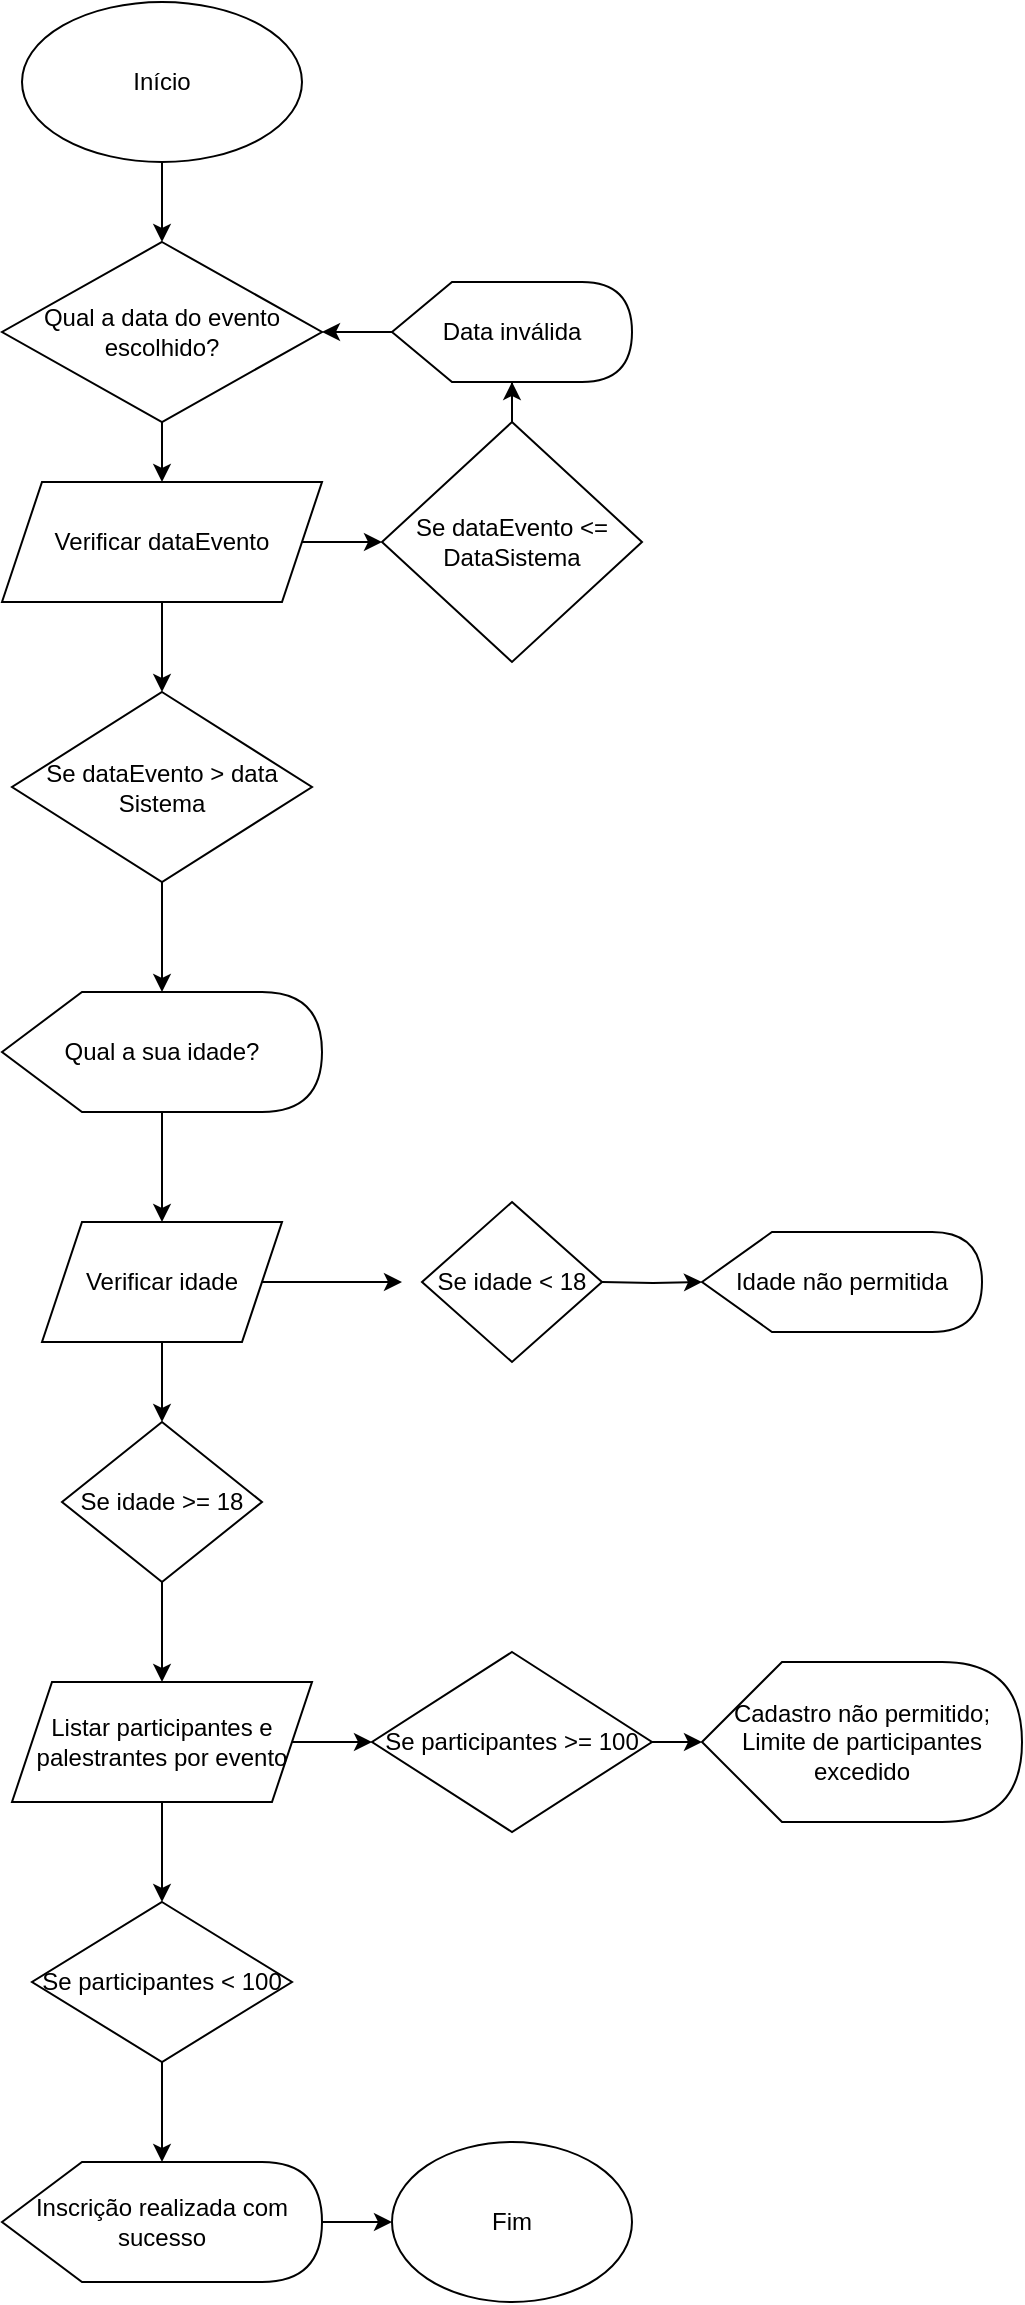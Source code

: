 <mxfile version="20.2.3" type="github">
  <diagram id="tJno88tq2ZMfg9BkjTdh" name="Página-1">
    <mxGraphModel dx="1705" dy="768" grid="1" gridSize="10" guides="1" tooltips="1" connect="1" arrows="1" fold="1" page="1" pageScale="1" pageWidth="827" pageHeight="1169" math="0" shadow="0">
      <root>
        <mxCell id="0" />
        <mxCell id="1" parent="0" />
        <mxCell id="RgFRMSChoJaZ38QJNm0s-1" style="edgeStyle=orthogonalEdgeStyle;rounded=0;orthogonalLoop=1;jettySize=auto;html=1;entryX=0.5;entryY=0;entryDx=0;entryDy=0;align=center;labelPosition=center;verticalLabelPosition=middle;verticalAlign=middle;" parent="1" source="RgFRMSChoJaZ38QJNm0s-2" target="RgFRMSChoJaZ38QJNm0s-4" edge="1">
          <mxGeometry relative="1" as="geometry" />
        </mxCell>
        <mxCell id="RgFRMSChoJaZ38QJNm0s-2" value="Início" style="ellipse;whiteSpace=wrap;html=1;align=center;labelPosition=center;verticalLabelPosition=middle;verticalAlign=middle;" parent="1" vertex="1">
          <mxGeometry x="-60" y="40" width="140" height="80" as="geometry" />
        </mxCell>
        <mxCell id="q9jfc3Yq7v1mE4wtLVZI-23" value="" style="edgeStyle=orthogonalEdgeStyle;rounded=0;orthogonalLoop=1;jettySize=auto;html=1;" edge="1" parent="1" source="RgFRMSChoJaZ38QJNm0s-4" target="RgFRMSChoJaZ38QJNm0s-10">
          <mxGeometry relative="1" as="geometry" />
        </mxCell>
        <mxCell id="RgFRMSChoJaZ38QJNm0s-4" value="Qual a data do evento escolhido?" style="rhombus;whiteSpace=wrap;html=1;align=center;labelPosition=center;verticalLabelPosition=middle;verticalAlign=middle;" parent="1" vertex="1">
          <mxGeometry x="-70" y="160" width="160" height="90" as="geometry" />
        </mxCell>
        <mxCell id="q9jfc3Yq7v1mE4wtLVZI-34" value="" style="edgeStyle=orthogonalEdgeStyle;rounded=0;orthogonalLoop=1;jettySize=auto;html=1;" edge="1" parent="1" source="RgFRMSChoJaZ38QJNm0s-5" target="RgFRMSChoJaZ38QJNm0s-4">
          <mxGeometry relative="1" as="geometry" />
        </mxCell>
        <mxCell id="RgFRMSChoJaZ38QJNm0s-5" value="Data inválida" style="shape=display;whiteSpace=wrap;html=1;align=center;labelPosition=center;verticalLabelPosition=middle;verticalAlign=middle;" parent="1" vertex="1">
          <mxGeometry x="125" y="180" width="120" height="50" as="geometry" />
        </mxCell>
        <mxCell id="RgFRMSChoJaZ38QJNm0s-6" style="edgeStyle=orthogonalEdgeStyle;rounded=0;orthogonalLoop=1;jettySize=auto;html=1;entryX=0.5;entryY=0;entryDx=0;entryDy=0;align=center;labelPosition=center;verticalLabelPosition=middle;verticalAlign=middle;" parent="1" source="RgFRMSChoJaZ38QJNm0s-7" target="RgFRMSChoJaZ38QJNm0s-18" edge="1">
          <mxGeometry relative="1" as="geometry" />
        </mxCell>
        <mxCell id="RgFRMSChoJaZ38QJNm0s-7" value="Qual a sua idade?" style="shape=display;whiteSpace=wrap;html=1;align=center;labelPosition=center;verticalLabelPosition=middle;verticalAlign=middle;" parent="1" vertex="1">
          <mxGeometry x="-70" y="535" width="160" height="60" as="geometry" />
        </mxCell>
        <mxCell id="q9jfc3Yq7v1mE4wtLVZI-25" value="" style="edgeStyle=orthogonalEdgeStyle;rounded=0;orthogonalLoop=1;jettySize=auto;html=1;" edge="1" parent="1" source="RgFRMSChoJaZ38QJNm0s-10" target="q9jfc3Yq7v1mE4wtLVZI-24">
          <mxGeometry relative="1" as="geometry" />
        </mxCell>
        <mxCell id="q9jfc3Yq7v1mE4wtLVZI-28" value="" style="edgeStyle=orthogonalEdgeStyle;rounded=0;orthogonalLoop=1;jettySize=auto;html=1;" edge="1" parent="1" source="RgFRMSChoJaZ38QJNm0s-10" target="q9jfc3Yq7v1mE4wtLVZI-27">
          <mxGeometry relative="1" as="geometry" />
        </mxCell>
        <mxCell id="RgFRMSChoJaZ38QJNm0s-10" value="Verificar dataEvento" style="shape=parallelogram;perimeter=parallelogramPerimeter;whiteSpace=wrap;html=1;fixedSize=1;align=center;labelPosition=center;verticalLabelPosition=middle;verticalAlign=middle;" parent="1" vertex="1">
          <mxGeometry x="-70" y="280" width="160" height="60" as="geometry" />
        </mxCell>
        <mxCell id="RgFRMSChoJaZ38QJNm0s-13" value="&lt;span style=&quot;color: rgba(0, 0, 0, 0); font-family: monospace; font-size: 0px;&quot;&gt;%3CmxGraphModel%3E%3Croot%3E%3CmxCell%20id%3D%220%22%2F%3E%3CmxCell%20id%3D%221%22%20parent%3D%220%22%2F%3E%3CmxCell%20id%3D%222%22%20value%3D%22Se%20a%20data%20for%20anterior%20a%20data%20atual%22%20style%3D%22edgeStyle%3DorthogonalEdgeStyle%3Brounded%3D0%3BorthogonalLoop%3D1%3BjettySize%3Dauto%3Bhtml%3D1%3BstartArrow%3Dnone%3B%22%20edge%3D%221%22%20parent%3D%221%22%3E%3CmxGeometry%20relative%3D%221%22%20as%3D%22geometry%22%3E%3CmxPoint%20x%3D%22250%22%20y%3D%22270%22%20as%3D%22sourcePoint%22%2F%3E%3CmxPoint%20x%3D%22320%22%20y%3D%22270%22%20as%3D%22targetPoint%22%2F%3E%3CArray%20as%3D%22points%22%3E%3CmxPoint%20x%3D%22360%22%20y%3D%22270%22%2F%3E%3CmxPoint%20x%3D%22360%22%20y%3D%22280%22%2F%3E%3CmxPoint%20x%3D%22320%22%20y%3D%22280%22%2F%3E%3C%2FArray%3E%3C%2FmxGeometry%3E%3C%2FmxCell%3E%3C%2Froot%3E%3C%2FmxGraphModel%3E&lt;/span&gt;&lt;span style=&quot;color: rgba(0, 0, 0, 0); font-family: monospace; font-size: 0px;&quot;&gt;%3CmxGraphModel%3E%3Croot%3E%3CmxCell%20id%3D%220%22%2F%3E%3CmxCell%20id%3D%221%22%20parent%3D%220%22%2F%3E%3CmxCell%20id%3D%222%22%20value%3D%22Se%20a%20data%20for%20anterior%20a%20data%20atual%22%20style%3D%22edgeStyle%3DorthogonalEdgeStyle%3Brounded%3D0%3BorthogonalLoop%3D1%3BjettySize%3Dauto%3Bhtml%3D1%3BstartArrow%3Dnone%3B%22%20edge%3D%221%22%20parent%3D%221%22%3E%3CmxGeometry%20relative%3D%221%22%20as%3D%22geometry%22%3E%3CmxPoint%20x%3D%22250%22%20y%3D%22270%22%20as%3D%22sourcePoint%22%2F%3E%3CmxPoint%20x%3D%22320%22%20y%3D%22270%22%20as%3D%22targetPoint%22%2F%3E%3CArray%20as%3D%22points%22%3E%3CmxPoint%20x%3D%22360%22%20y%3D%22270%22%2F%3E%3CmxPoint%20x%3D%22360%22%20y%3D%22280%22%2F%3E%3CmxPoint%20x%3D%22320%22%20y%3D%22280%22%2F%3E%3C%2FArray%3E%3C%2FmxGeometry%3E%3C%2FmxCell%3E%3C%2Froot%3E%3C%2FmxGraphModel%3ESe&#39;&lt;/span&gt;" style="text;html=1;align=center;verticalAlign=middle;resizable=0;points=[];autosize=1;strokeColor=none;fillColor=none;labelPosition=center;verticalLabelPosition=middle;" parent="1" vertex="1">
          <mxGeometry x="280" y="475" width="20" height="30" as="geometry" />
        </mxCell>
        <mxCell id="RgFRMSChoJaZ38QJNm0s-16" style="edgeStyle=orthogonalEdgeStyle;rounded=0;orthogonalLoop=1;jettySize=auto;html=1;align=center;labelPosition=center;verticalLabelPosition=middle;verticalAlign=middle;" parent="1" source="RgFRMSChoJaZ38QJNm0s-18" edge="1">
          <mxGeometry relative="1" as="geometry">
            <mxPoint x="130" y="680" as="targetPoint" />
          </mxGeometry>
        </mxCell>
        <mxCell id="q9jfc3Yq7v1mE4wtLVZI-12" value="" style="edgeStyle=orthogonalEdgeStyle;rounded=0;orthogonalLoop=1;jettySize=auto;html=1;" edge="1" parent="1" source="RgFRMSChoJaZ38QJNm0s-18" target="q9jfc3Yq7v1mE4wtLVZI-10">
          <mxGeometry relative="1" as="geometry" />
        </mxCell>
        <mxCell id="RgFRMSChoJaZ38QJNm0s-18" value="Verificar idade" style="shape=parallelogram;perimeter=parallelogramPerimeter;whiteSpace=wrap;html=1;fixedSize=1;align=center;labelPosition=center;verticalLabelPosition=middle;verticalAlign=middle;" parent="1" vertex="1">
          <mxGeometry x="-50" y="650" width="120" height="60" as="geometry" />
        </mxCell>
        <mxCell id="RgFRMSChoJaZ38QJNm0s-19" style="edgeStyle=orthogonalEdgeStyle;rounded=0;orthogonalLoop=1;jettySize=auto;html=1;entryX=0;entryY=0.5;entryDx=0;entryDy=0;entryPerimeter=0;align=center;labelPosition=center;verticalLabelPosition=middle;verticalAlign=middle;" parent="1" target="RgFRMSChoJaZ38QJNm0s-23" edge="1">
          <mxGeometry relative="1" as="geometry">
            <mxPoint x="230" y="680" as="sourcePoint" />
          </mxGeometry>
        </mxCell>
        <mxCell id="RgFRMSChoJaZ38QJNm0s-23" value="Idade não permitida" style="shape=display;whiteSpace=wrap;html=1;align=center;labelPosition=center;verticalLabelPosition=middle;verticalAlign=middle;" parent="1" vertex="1">
          <mxGeometry x="280" y="655" width="140" height="50" as="geometry" />
        </mxCell>
        <mxCell id="q9jfc3Yq7v1mE4wtLVZI-14" value="" style="edgeStyle=orthogonalEdgeStyle;rounded=0;orthogonalLoop=1;jettySize=auto;html=1;" edge="1" parent="1" source="RgFRMSChoJaZ38QJNm0s-26" target="q9jfc3Yq7v1mE4wtLVZI-6">
          <mxGeometry relative="1" as="geometry" />
        </mxCell>
        <mxCell id="q9jfc3Yq7v1mE4wtLVZI-21" value="" style="edgeStyle=orthogonalEdgeStyle;rounded=0;orthogonalLoop=1;jettySize=auto;html=1;" edge="1" parent="1" source="RgFRMSChoJaZ38QJNm0s-26" target="q9jfc3Yq7v1mE4wtLVZI-20">
          <mxGeometry relative="1" as="geometry" />
        </mxCell>
        <mxCell id="RgFRMSChoJaZ38QJNm0s-26" value="Listar participantes e palestrantes por evento" style="shape=parallelogram;perimeter=parallelogramPerimeter;whiteSpace=wrap;html=1;fixedSize=1;align=center;labelPosition=center;verticalLabelPosition=middle;verticalAlign=middle;" parent="1" vertex="1">
          <mxGeometry x="-65" y="880" width="150" height="60" as="geometry" />
        </mxCell>
        <mxCell id="RgFRMSChoJaZ38QJNm0s-31" value="Cadastro não permitido; Limite de participantes excedido" style="shape=display;whiteSpace=wrap;html=1;align=center;labelPosition=center;verticalLabelPosition=middle;verticalAlign=middle;" parent="1" vertex="1">
          <mxGeometry x="280" y="870" width="160" height="80" as="geometry" />
        </mxCell>
        <mxCell id="RgFRMSChoJaZ38QJNm0s-32" value="" style="edgeStyle=orthogonalEdgeStyle;rounded=0;orthogonalLoop=1;jettySize=auto;html=1;align=center;labelPosition=center;verticalLabelPosition=middle;verticalAlign=middle;" parent="1" source="RgFRMSChoJaZ38QJNm0s-33" target="RgFRMSChoJaZ38QJNm0s-34" edge="1">
          <mxGeometry relative="1" as="geometry" />
        </mxCell>
        <mxCell id="RgFRMSChoJaZ38QJNm0s-33" value="Inscrição realizada com sucesso" style="shape=display;whiteSpace=wrap;html=1;align=center;labelPosition=center;verticalLabelPosition=middle;verticalAlign=middle;" parent="1" vertex="1">
          <mxGeometry x="-70" y="1120" width="160" height="60" as="geometry" />
        </mxCell>
        <mxCell id="RgFRMSChoJaZ38QJNm0s-34" value="Fim" style="ellipse;whiteSpace=wrap;html=1;align=center;labelPosition=center;verticalLabelPosition=middle;verticalAlign=middle;" parent="1" vertex="1">
          <mxGeometry x="125" y="1110" width="120" height="80" as="geometry" />
        </mxCell>
        <mxCell id="q9jfc3Yq7v1mE4wtLVZI-15" value="" style="edgeStyle=orthogonalEdgeStyle;rounded=0;orthogonalLoop=1;jettySize=auto;html=1;" edge="1" parent="1" source="q9jfc3Yq7v1mE4wtLVZI-6" target="RgFRMSChoJaZ38QJNm0s-31">
          <mxGeometry relative="1" as="geometry" />
        </mxCell>
        <mxCell id="q9jfc3Yq7v1mE4wtLVZI-6" value="Se participantes &amp;gt;= 100" style="rhombus;whiteSpace=wrap;html=1;" vertex="1" parent="1">
          <mxGeometry x="115" y="865" width="140" height="90" as="geometry" />
        </mxCell>
        <mxCell id="q9jfc3Yq7v1mE4wtLVZI-13" value="" style="edgeStyle=orthogonalEdgeStyle;rounded=0;orthogonalLoop=1;jettySize=auto;html=1;" edge="1" parent="1" source="q9jfc3Yq7v1mE4wtLVZI-10" target="RgFRMSChoJaZ38QJNm0s-26">
          <mxGeometry relative="1" as="geometry" />
        </mxCell>
        <mxCell id="q9jfc3Yq7v1mE4wtLVZI-10" value="Se idade &amp;gt;= 18" style="rhombus;whiteSpace=wrap;html=1;" vertex="1" parent="1">
          <mxGeometry x="-40" y="750" width="100" height="80" as="geometry" />
        </mxCell>
        <mxCell id="q9jfc3Yq7v1mE4wtLVZI-11" value="Se idade &amp;lt; 18" style="rhombus;whiteSpace=wrap;html=1;" vertex="1" parent="1">
          <mxGeometry x="140" y="640" width="90" height="80" as="geometry" />
        </mxCell>
        <mxCell id="q9jfc3Yq7v1mE4wtLVZI-22" value="" style="edgeStyle=orthogonalEdgeStyle;rounded=0;orthogonalLoop=1;jettySize=auto;html=1;" edge="1" parent="1" source="q9jfc3Yq7v1mE4wtLVZI-20" target="RgFRMSChoJaZ38QJNm0s-33">
          <mxGeometry relative="1" as="geometry" />
        </mxCell>
        <mxCell id="q9jfc3Yq7v1mE4wtLVZI-20" value="Se participantes &amp;lt; 100" style="rhombus;whiteSpace=wrap;html=1;" vertex="1" parent="1">
          <mxGeometry x="-55" y="990" width="130" height="80" as="geometry" />
        </mxCell>
        <mxCell id="q9jfc3Yq7v1mE4wtLVZI-26" value="" style="edgeStyle=orthogonalEdgeStyle;rounded=0;orthogonalLoop=1;jettySize=auto;html=1;" edge="1" parent="1" source="q9jfc3Yq7v1mE4wtLVZI-24" target="RgFRMSChoJaZ38QJNm0s-7">
          <mxGeometry relative="1" as="geometry" />
        </mxCell>
        <mxCell id="q9jfc3Yq7v1mE4wtLVZI-24" value="Se dataEvento &amp;gt; data Sistema" style="rhombus;whiteSpace=wrap;html=1;" vertex="1" parent="1">
          <mxGeometry x="-65" y="385" width="150" height="95" as="geometry" />
        </mxCell>
        <mxCell id="q9jfc3Yq7v1mE4wtLVZI-29" value="" style="edgeStyle=orthogonalEdgeStyle;rounded=0;orthogonalLoop=1;jettySize=auto;html=1;" edge="1" parent="1" source="q9jfc3Yq7v1mE4wtLVZI-27" target="RgFRMSChoJaZ38QJNm0s-5">
          <mxGeometry relative="1" as="geometry" />
        </mxCell>
        <mxCell id="q9jfc3Yq7v1mE4wtLVZI-27" value="Se dataEvento &amp;lt;= DataSistema" style="rhombus;whiteSpace=wrap;html=1;" vertex="1" parent="1">
          <mxGeometry x="120" y="250" width="130" height="120" as="geometry" />
        </mxCell>
      </root>
    </mxGraphModel>
  </diagram>
</mxfile>

